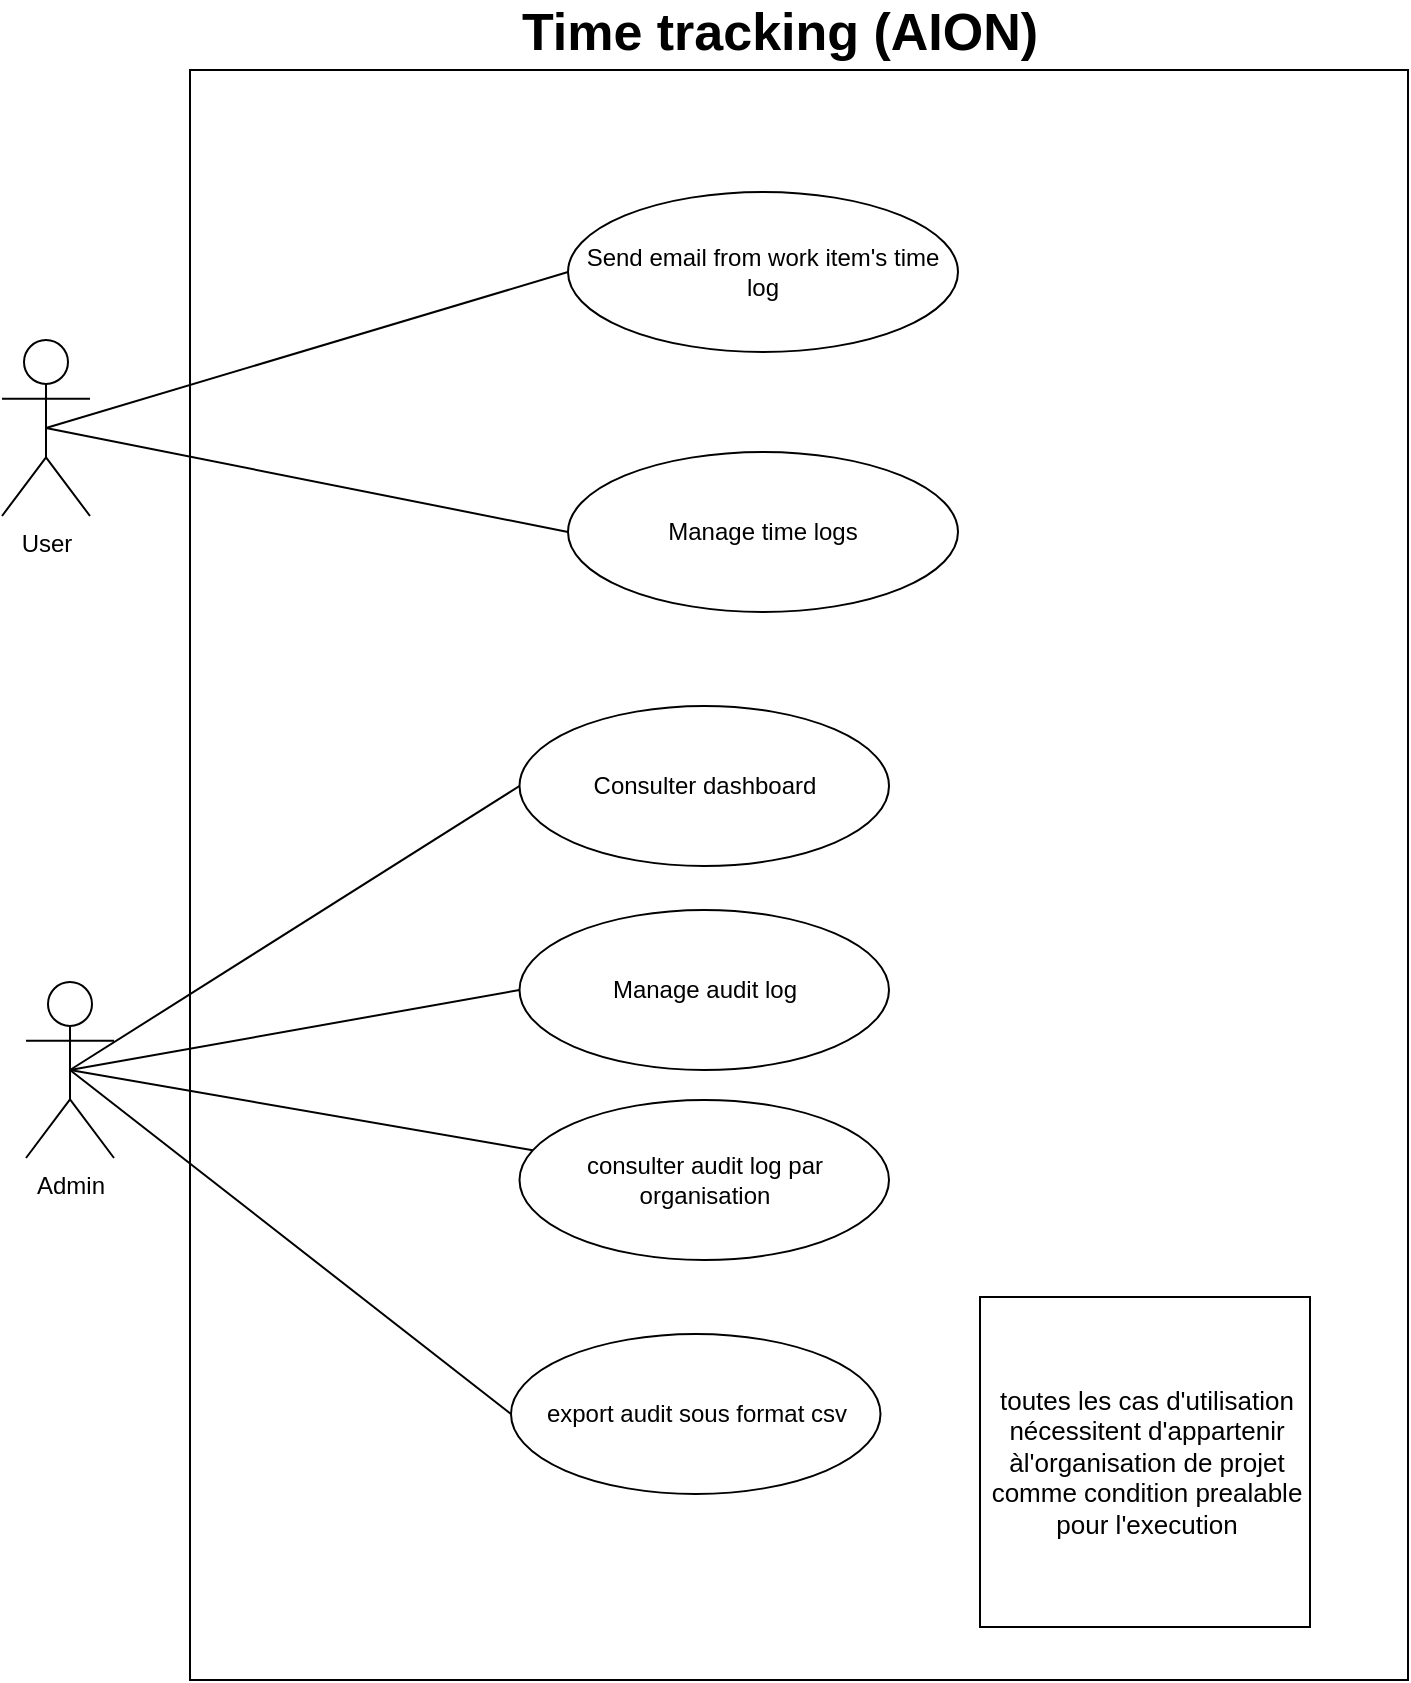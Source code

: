 <mxfile version="23.1.4" type="github" pages="3">
  <diagram name="Page-1" id="HMoWm8q01mGYL6mocgkL">
    <mxGraphModel dx="1434" dy="1915" grid="0" gridSize="10" guides="1" tooltips="1" connect="1" arrows="1" fold="1" page="1" pageScale="1" pageWidth="827" pageHeight="1169" math="0" shadow="0">
      <root>
        <mxCell id="0" />
        <mxCell id="1" parent="0" />
        <mxCell id="uwcOLz1gDEWIKycSYIdj-1" value="User" style="shape=umlActor;verticalLabelPosition=bottom;verticalAlign=top;html=1;outlineConnect=0;" parent="1" vertex="1">
          <mxGeometry x="67" y="96" width="44" height="88" as="geometry" />
        </mxCell>
        <mxCell id="uwcOLz1gDEWIKycSYIdj-3" value="Admin" style="shape=umlActor;verticalLabelPosition=bottom;verticalAlign=top;html=1;outlineConnect=0;" parent="1" vertex="1">
          <mxGeometry x="79" y="417" width="44" height="88" as="geometry" />
        </mxCell>
        <mxCell id="uwcOLz1gDEWIKycSYIdj-11" value="" style="rounded=0;whiteSpace=wrap;html=1;" parent="1" vertex="1">
          <mxGeometry x="161" y="-39" width="609" height="805" as="geometry" />
        </mxCell>
        <mxCell id="uwcOLz1gDEWIKycSYIdj-5" value="Send email from work item&#39;s time log" style="ellipse;whiteSpace=wrap;html=1;" parent="1" vertex="1">
          <mxGeometry x="350" y="22" width="195" height="80" as="geometry" />
        </mxCell>
        <mxCell id="uwcOLz1gDEWIKycSYIdj-12" value="Consulter dashboard" style="ellipse;whiteSpace=wrap;html=1;" parent="1" vertex="1">
          <mxGeometry x="325.75" y="279" width="184.75" height="80" as="geometry" />
        </mxCell>
        <mxCell id="uwcOLz1gDEWIKycSYIdj-13" value="Manage audit log" style="ellipse;whiteSpace=wrap;html=1;" parent="1" vertex="1">
          <mxGeometry x="325.75" y="381" width="184.75" height="80" as="geometry" />
        </mxCell>
        <mxCell id="uwcOLz1gDEWIKycSYIdj-14" value="consulter audit log par organisation" style="ellipse;whiteSpace=wrap;html=1;" parent="1" vertex="1">
          <mxGeometry x="325.75" y="476" width="184.75" height="80" as="geometry" />
        </mxCell>
        <mxCell id="uwcOLz1gDEWIKycSYIdj-15" value="export audit sous format csv" style="ellipse;whiteSpace=wrap;html=1;" parent="1" vertex="1">
          <mxGeometry x="321.5" y="593" width="184.75" height="80" as="geometry" />
        </mxCell>
        <mxCell id="uwcOLz1gDEWIKycSYIdj-17" value="&lt;b&gt;&lt;font style=&quot;font-size: 26px;&quot;&gt;Time tracking (AION)&lt;/font&gt;&lt;/b&gt;" style="text;html=1;strokeColor=none;fillColor=none;align=center;verticalAlign=middle;whiteSpace=wrap;rounded=0;" parent="1" vertex="1">
          <mxGeometry x="289.5" y="-73" width="332" height="30" as="geometry" />
        </mxCell>
        <mxCell id="uwcOLz1gDEWIKycSYIdj-20" value="" style="endArrow=none;html=1;rounded=0;exitX=0.5;exitY=0.5;exitDx=0;exitDy=0;exitPerimeter=0;entryX=0;entryY=0.5;entryDx=0;entryDy=0;" parent="1" source="uwcOLz1gDEWIKycSYIdj-1" target="uwcOLz1gDEWIKycSYIdj-5" edge="1">
          <mxGeometry width="50" height="50" relative="1" as="geometry">
            <mxPoint x="416" y="91" as="sourcePoint" />
            <mxPoint x="466" y="41" as="targetPoint" />
          </mxGeometry>
        </mxCell>
        <mxCell id="uwcOLz1gDEWIKycSYIdj-24" value="" style="endArrow=none;html=1;rounded=0;exitX=0.5;exitY=0.5;exitDx=0;exitDy=0;exitPerimeter=0;entryX=0;entryY=0.5;entryDx=0;entryDy=0;" parent="1" source="uwcOLz1gDEWIKycSYIdj-3" target="uwcOLz1gDEWIKycSYIdj-12" edge="1">
          <mxGeometry width="50" height="50" relative="1" as="geometry">
            <mxPoint x="420" y="414" as="sourcePoint" />
            <mxPoint x="470" y="364" as="targetPoint" />
          </mxGeometry>
        </mxCell>
        <mxCell id="uwcOLz1gDEWIKycSYIdj-25" value="" style="endArrow=none;html=1;rounded=0;exitX=0.5;exitY=0.5;exitDx=0;exitDy=0;exitPerimeter=0;entryX=0;entryY=0.5;entryDx=0;entryDy=0;" parent="1" source="uwcOLz1gDEWIKycSYIdj-3" target="uwcOLz1gDEWIKycSYIdj-13" edge="1">
          <mxGeometry width="50" height="50" relative="1" as="geometry">
            <mxPoint x="420" y="414" as="sourcePoint" />
            <mxPoint x="470" y="364" as="targetPoint" />
          </mxGeometry>
        </mxCell>
        <mxCell id="uwcOLz1gDEWIKycSYIdj-26" value="" style="endArrow=none;html=1;rounded=0;exitX=0.5;exitY=0.5;exitDx=0;exitDy=0;exitPerimeter=0;" parent="1" source="uwcOLz1gDEWIKycSYIdj-3" target="uwcOLz1gDEWIKycSYIdj-14" edge="1">
          <mxGeometry width="50" height="50" relative="1" as="geometry">
            <mxPoint x="420" y="414" as="sourcePoint" />
            <mxPoint x="470" y="364" as="targetPoint" />
          </mxGeometry>
        </mxCell>
        <mxCell id="uwcOLz1gDEWIKycSYIdj-27" value="" style="endArrow=none;html=1;rounded=0;entryX=0;entryY=0.5;entryDx=0;entryDy=0;exitX=0.5;exitY=0.5;exitDx=0;exitDy=0;exitPerimeter=0;" parent="1" source="uwcOLz1gDEWIKycSYIdj-3" target="uwcOLz1gDEWIKycSYIdj-15" edge="1">
          <mxGeometry width="50" height="50" relative="1" as="geometry">
            <mxPoint x="420" y="514" as="sourcePoint" />
            <mxPoint x="470" y="464" as="targetPoint" />
          </mxGeometry>
        </mxCell>
        <mxCell id="uwcOLz1gDEWIKycSYIdj-31" value="" style="whiteSpace=wrap;html=1;aspect=fixed;" parent="1" vertex="1">
          <mxGeometry x="556" y="574.5" width="165" height="165" as="geometry" />
        </mxCell>
        <mxCell id="uwcOLz1gDEWIKycSYIdj-32" value="&lt;font style=&quot;font-size: 13px;&quot;&gt;toutes les cas d&#39;utilisation nécessitent d&#39;appartenir àl&#39;organisation de projet comme condition prealable pour l&#39;execution&lt;/font&gt;" style="text;html=1;strokeColor=none;fillColor=none;align=center;verticalAlign=middle;whiteSpace=wrap;rounded=0;" parent="1" vertex="1">
          <mxGeometry x="556" y="585" width="167" height="144" as="geometry" />
        </mxCell>
        <mxCell id="kZA4ZHWFA9T4Elh8818U-1" value="Manage time logs" style="ellipse;whiteSpace=wrap;html=1;" vertex="1" parent="1">
          <mxGeometry x="350" y="152" width="195" height="80" as="geometry" />
        </mxCell>
        <mxCell id="kZA4ZHWFA9T4Elh8818U-5" value="" style="endArrow=none;html=1;rounded=0;exitX=0;exitY=0.5;exitDx=0;exitDy=0;entryX=0.5;entryY=0.5;entryDx=0;entryDy=0;entryPerimeter=0;" edge="1" parent="1" source="kZA4ZHWFA9T4Elh8818U-1" target="uwcOLz1gDEWIKycSYIdj-1">
          <mxGeometry width="50" height="50" relative="1" as="geometry">
            <mxPoint x="606" y="204" as="sourcePoint" />
            <mxPoint x="656" y="154" as="targetPoint" />
          </mxGeometry>
        </mxCell>
      </root>
    </mxGraphModel>
  </diagram>
  <diagram id="4BNHJ1mr-sLuKrSLhk_P" name="Page-2">
    <mxGraphModel dx="1434" dy="1915" grid="1" gridSize="10" guides="1" tooltips="1" connect="1" arrows="1" fold="1" page="1" pageScale="1" pageWidth="827" pageHeight="1169" math="0" shadow="0">
      <root>
        <mxCell id="0" />
        <mxCell id="1" parent="0" />
        <mxCell id="1eYsrxTv3W_-VM1bbza0-1" value="&lt;font style=&quot;font-size: 14px;&quot;&gt;consulter la liste des tickets&lt;/font&gt;" style="ellipse;whiteSpace=wrap;html=1;" vertex="1" parent="1">
          <mxGeometry x="580" y="-780" width="195" height="80" as="geometry" />
        </mxCell>
        <mxCell id="1eYsrxTv3W_-VM1bbza0-2" value="ajout imputation à un ticket&lt;span style=&quot;white-space: pre;&quot;&gt;&#x9;&lt;/span&gt;" style="ellipse;whiteSpace=wrap;html=1;" vertex="1" parent="1">
          <mxGeometry x="20" y="-1040" width="195" height="80" as="geometry" />
        </mxCell>
        <mxCell id="1eYsrxTv3W_-VM1bbza0-3" value="mettre a jour imputation d&#39;une ticket" style="ellipse;whiteSpace=wrap;html=1;" vertex="1" parent="1">
          <mxGeometry x="70" y="-780" width="217" height="80" as="geometry" />
        </mxCell>
        <mxCell id="1eYsrxTv3W_-VM1bbza0-4" value="supprimer imputation(soft del)" style="ellipse;whiteSpace=wrap;html=1;" vertex="1" parent="1">
          <mxGeometry x="570" y="-1050" width="194" height="80" as="geometry" />
        </mxCell>
        <mxCell id="4jdrBC15Ize4NxWBjrLl-1" value="Send email from existing work item" style="ellipse;whiteSpace=wrap;html=1;" vertex="1" parent="1">
          <mxGeometry x="70" y="-510" width="206" height="80" as="geometry" />
        </mxCell>
        <mxCell id="4jdrBC15Ize4NxWBjrLl-2" value="Send email from work item list" style="ellipse;whiteSpace=wrap;html=1;" vertex="1" parent="1">
          <mxGeometry x="520" y="-500" width="206" height="80" as="geometry" />
        </mxCell>
        <mxCell id="4-Z4f17bZcAGOfIwcgOS-1" value="Manage time logs" style="ellipse;whiteSpace=wrap;html=1;" vertex="1" parent="1">
          <mxGeometry x="300" y="-950" width="195" height="80" as="geometry" />
        </mxCell>
        <mxCell id="4-Z4f17bZcAGOfIwcgOS-6" value="Extends" style="endArrow=block;endSize=16;endFill=0;html=1;rounded=0;entryX=0;entryY=0.5;entryDx=0;entryDy=0;" edge="1" parent="1" source="1eYsrxTv3W_-VM1bbza0-2" target="4-Z4f17bZcAGOfIwcgOS-1">
          <mxGeometry width="160" relative="1" as="geometry">
            <mxPoint x="65" y="-790" as="sourcePoint" />
            <mxPoint x="225" y="-790" as="targetPoint" />
          </mxGeometry>
        </mxCell>
        <mxCell id="4-Z4f17bZcAGOfIwcgOS-7" value="Extends" style="endArrow=block;endSize=16;endFill=0;html=1;rounded=0;exitX=0.258;exitY=0.913;exitDx=0;exitDy=0;exitPerimeter=0;entryX=0.985;entryY=0.413;entryDx=0;entryDy=0;entryPerimeter=0;" edge="1" parent="1" source="1eYsrxTv3W_-VM1bbza0-4" target="4-Z4f17bZcAGOfIwcgOS-1">
          <mxGeometry width="160" relative="1" as="geometry">
            <mxPoint x="620" y="-940" as="sourcePoint" />
            <mxPoint x="630" y="-791" as="targetPoint" />
          </mxGeometry>
        </mxCell>
        <mxCell id="4-Z4f17bZcAGOfIwcgOS-8" value="Extends" style="endArrow=block;endSize=16;endFill=0;html=1;rounded=0;entryX=0.344;entryY=0.963;entryDx=0;entryDy=0;exitX=0.419;exitY=0.025;exitDx=0;exitDy=0;exitPerimeter=0;entryPerimeter=0;" edge="1" parent="1" source="1eYsrxTv3W_-VM1bbza0-3" target="4-Z4f17bZcAGOfIwcgOS-1">
          <mxGeometry width="160" relative="1" as="geometry">
            <mxPoint x="250" y="-810" as="sourcePoint" />
            <mxPoint x="350" y="-880" as="targetPoint" />
          </mxGeometry>
        </mxCell>
        <mxCell id="4-Z4f17bZcAGOfIwcgOS-9" value="Extends" style="endArrow=block;endSize=16;endFill=0;html=1;rounded=0;exitX=0.103;exitY=0.125;exitDx=0;exitDy=0;exitPerimeter=0;" edge="1" parent="1" source="1eYsrxTv3W_-VM1bbza0-1" target="4-Z4f17bZcAGOfIwcgOS-1">
          <mxGeometry width="160" relative="1" as="geometry">
            <mxPoint x="321" y="-758" as="sourcePoint" />
            <mxPoint x="377" y="-863" as="targetPoint" />
          </mxGeometry>
        </mxCell>
        <mxCell id="vd6AiU4IwBAZcLss80Cb-1" value="Send email from work item&#39;s time log" style="ellipse;whiteSpace=wrap;html=1;" vertex="1" parent="1">
          <mxGeometry x="316" y="-340" width="195" height="80" as="geometry" />
        </mxCell>
        <mxCell id="vd6AiU4IwBAZcLss80Cb-2" value="Extends" style="endArrow=block;endSize=16;endFill=0;html=1;rounded=0;exitX=1;exitY=1;exitDx=0;exitDy=0;entryX=0.103;entryY=0.125;entryDx=0;entryDy=0;entryPerimeter=0;" edge="1" parent="1" source="4jdrBC15Ize4NxWBjrLl-1" target="vd6AiU4IwBAZcLss80Cb-1">
          <mxGeometry width="160" relative="1" as="geometry">
            <mxPoint x="171" y="-768" as="sourcePoint" />
            <mxPoint x="377" y="-863" as="targetPoint" />
          </mxGeometry>
        </mxCell>
        <mxCell id="vd6AiU4IwBAZcLss80Cb-3" value="Extends" style="endArrow=block;endSize=16;endFill=0;html=1;rounded=0;exitX=0.097;exitY=0.888;exitDx=0;exitDy=0;exitPerimeter=0;entryX=1;entryY=0;entryDx=0;entryDy=0;" edge="1" parent="1" source="4jdrBC15Ize4NxWBjrLl-2" target="vd6AiU4IwBAZcLss80Cb-1">
          <mxGeometry width="160" relative="1" as="geometry">
            <mxPoint x="256" y="-432" as="sourcePoint" />
            <mxPoint x="360" y="-355" as="targetPoint" />
          </mxGeometry>
        </mxCell>
      </root>
    </mxGraphModel>
  </diagram>
  <diagram id="JGESqJ7sLEq_67mfiIQ6" name="Page-3">
    <mxGraphModel dx="1434" dy="746" grid="1" gridSize="10" guides="1" tooltips="1" connect="1" arrows="1" fold="1" page="1" pageScale="1" pageWidth="827" pageHeight="1169" math="0" shadow="0">
      <root>
        <mxCell id="0" />
        <mxCell id="1" parent="0" />
        <mxCell id="WqYa_6kMdvVs4EpgCjgJ-1" value="Manage audit log" style="ellipse;whiteSpace=wrap;html=1;" vertex="1" parent="1">
          <mxGeometry x="293.75" y="680" width="184.75" height="80" as="geometry" />
        </mxCell>
      </root>
    </mxGraphModel>
  </diagram>
</mxfile>
